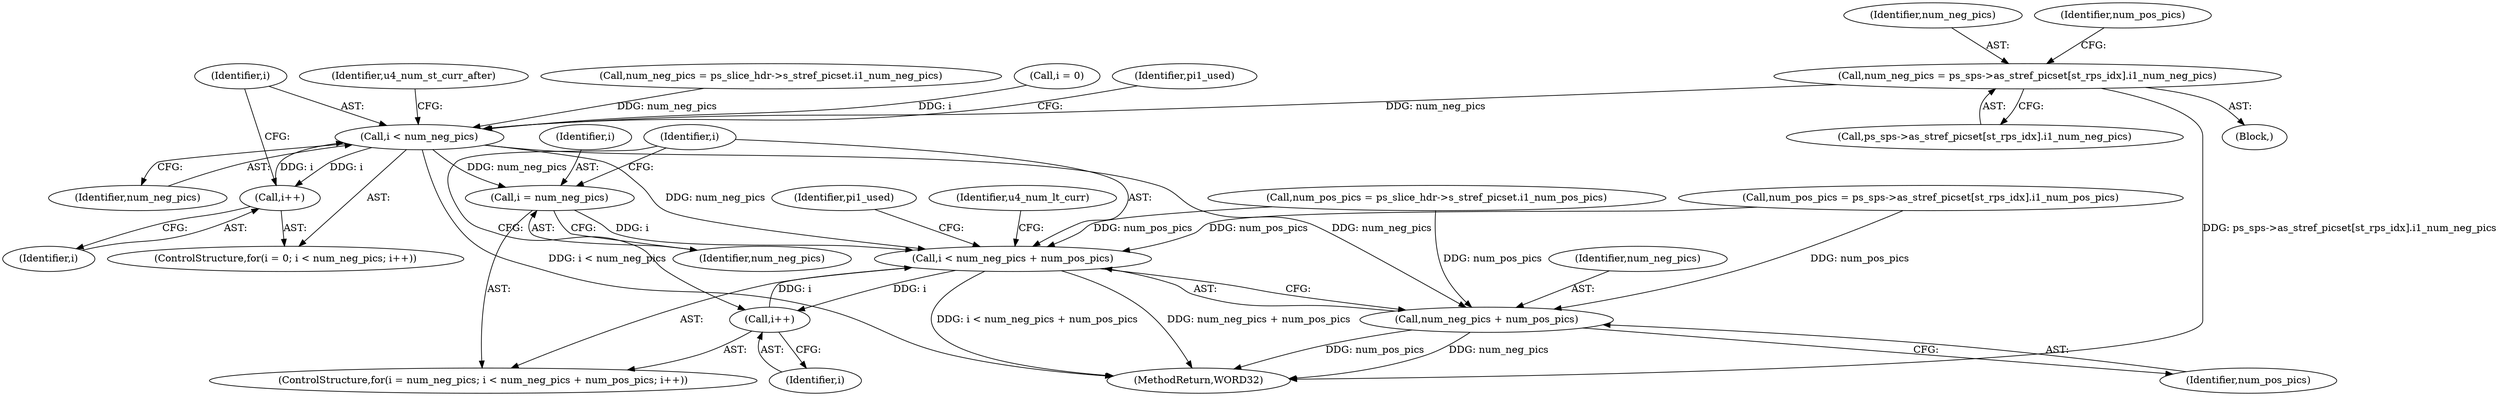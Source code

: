 digraph "0_Android_913d9e8d93d6b81bb8eac3fc2c1426651f5b259d_0@array" {
"1000194" [label="(Call,num_neg_pics = ps_sps->as_stref_picset[st_rps_idx].i1_num_neg_pics)"];
"1000275" [label="(Call,i < num_neg_pics)"];
"1000278" [label="(Call,i++)"];
"1000314" [label="(Call,i = num_neg_pics)"];
"1000317" [label="(Call,i < num_neg_pics + num_pos_pics)"];
"1000322" [label="(Call,i++)"];
"1000319" [label="(Call,num_neg_pics + num_pos_pics)"];
"1000195" [label="(Identifier,num_neg_pics)"];
"1000316" [label="(Identifier,num_neg_pics)"];
"1000315" [label="(Identifier,i)"];
"1000321" [label="(Identifier,num_pos_pics)"];
"1000275" [label="(Call,i < num_neg_pics)"];
"1000318" [label="(Identifier,i)"];
"1000278" [label="(Call,i++)"];
"1000203" [label="(Call,num_pos_pics = ps_sps->as_stref_picset[st_rps_idx].i1_num_pos_pics)"];
"1000196" [label="(Call,ps_sps->as_stref_picset[st_rps_idx].i1_num_neg_pics)"];
"1000320" [label="(Identifier,num_neg_pics)"];
"1000327" [label="(Identifier,pi1_used)"];
"1000271" [label="(ControlStructure,for(i = 0; i < num_neg_pics; i++))"];
"1000322" [label="(Call,i++)"];
"1000311" [label="(Identifier,u4_num_st_curr_after)"];
"1000237" [label="(Call,num_neg_pics = ps_slice_hdr->s_stref_picset.i1_num_neg_pics)"];
"1000277" [label="(Identifier,num_neg_pics)"];
"1000323" [label="(Identifier,i)"];
"1000317" [label="(Call,i < num_neg_pics + num_pos_pics)"];
"1000355" [label="(Identifier,u4_num_lt_curr)"];
"1000313" [label="(ControlStructure,for(i = num_neg_pics; i < num_neg_pics + num_pos_pics; i++))"];
"1000244" [label="(Call,num_pos_pics = ps_slice_hdr->s_stref_picset.i1_num_pos_pics)"];
"1000276" [label="(Identifier,i)"];
"1000272" [label="(Call,i = 0)"];
"1000204" [label="(Identifier,num_pos_pics)"];
"1000319" [label="(Call,num_neg_pics + num_pos_pics)"];
"1000194" [label="(Call,num_neg_pics = ps_sps->as_stref_picset[st_rps_idx].i1_num_neg_pics)"];
"1000283" [label="(Identifier,pi1_used)"];
"1001297" [label="(MethodReturn,WORD32)"];
"1000279" [label="(Identifier,i)"];
"1000314" [label="(Call,i = num_neg_pics)"];
"1000188" [label="(Block,)"];
"1000194" -> "1000188"  [label="AST: "];
"1000194" -> "1000196"  [label="CFG: "];
"1000195" -> "1000194"  [label="AST: "];
"1000196" -> "1000194"  [label="AST: "];
"1000204" -> "1000194"  [label="CFG: "];
"1000194" -> "1001297"  [label="DDG: ps_sps->as_stref_picset[st_rps_idx].i1_num_neg_pics"];
"1000194" -> "1000275"  [label="DDG: num_neg_pics"];
"1000275" -> "1000271"  [label="AST: "];
"1000275" -> "1000277"  [label="CFG: "];
"1000276" -> "1000275"  [label="AST: "];
"1000277" -> "1000275"  [label="AST: "];
"1000283" -> "1000275"  [label="CFG: "];
"1000311" -> "1000275"  [label="CFG: "];
"1000275" -> "1001297"  [label="DDG: i < num_neg_pics"];
"1000272" -> "1000275"  [label="DDG: i"];
"1000278" -> "1000275"  [label="DDG: i"];
"1000237" -> "1000275"  [label="DDG: num_neg_pics"];
"1000275" -> "1000278"  [label="DDG: i"];
"1000275" -> "1000314"  [label="DDG: num_neg_pics"];
"1000275" -> "1000317"  [label="DDG: num_neg_pics"];
"1000275" -> "1000319"  [label="DDG: num_neg_pics"];
"1000278" -> "1000271"  [label="AST: "];
"1000278" -> "1000279"  [label="CFG: "];
"1000279" -> "1000278"  [label="AST: "];
"1000276" -> "1000278"  [label="CFG: "];
"1000314" -> "1000313"  [label="AST: "];
"1000314" -> "1000316"  [label="CFG: "];
"1000315" -> "1000314"  [label="AST: "];
"1000316" -> "1000314"  [label="AST: "];
"1000318" -> "1000314"  [label="CFG: "];
"1000314" -> "1000317"  [label="DDG: i"];
"1000317" -> "1000313"  [label="AST: "];
"1000317" -> "1000319"  [label="CFG: "];
"1000318" -> "1000317"  [label="AST: "];
"1000319" -> "1000317"  [label="AST: "];
"1000327" -> "1000317"  [label="CFG: "];
"1000355" -> "1000317"  [label="CFG: "];
"1000317" -> "1001297"  [label="DDG: num_neg_pics + num_pos_pics"];
"1000317" -> "1001297"  [label="DDG: i < num_neg_pics + num_pos_pics"];
"1000322" -> "1000317"  [label="DDG: i"];
"1000244" -> "1000317"  [label="DDG: num_pos_pics"];
"1000203" -> "1000317"  [label="DDG: num_pos_pics"];
"1000317" -> "1000322"  [label="DDG: i"];
"1000322" -> "1000313"  [label="AST: "];
"1000322" -> "1000323"  [label="CFG: "];
"1000323" -> "1000322"  [label="AST: "];
"1000318" -> "1000322"  [label="CFG: "];
"1000319" -> "1000321"  [label="CFG: "];
"1000320" -> "1000319"  [label="AST: "];
"1000321" -> "1000319"  [label="AST: "];
"1000319" -> "1001297"  [label="DDG: num_pos_pics"];
"1000319" -> "1001297"  [label="DDG: num_neg_pics"];
"1000244" -> "1000319"  [label="DDG: num_pos_pics"];
"1000203" -> "1000319"  [label="DDG: num_pos_pics"];
}
